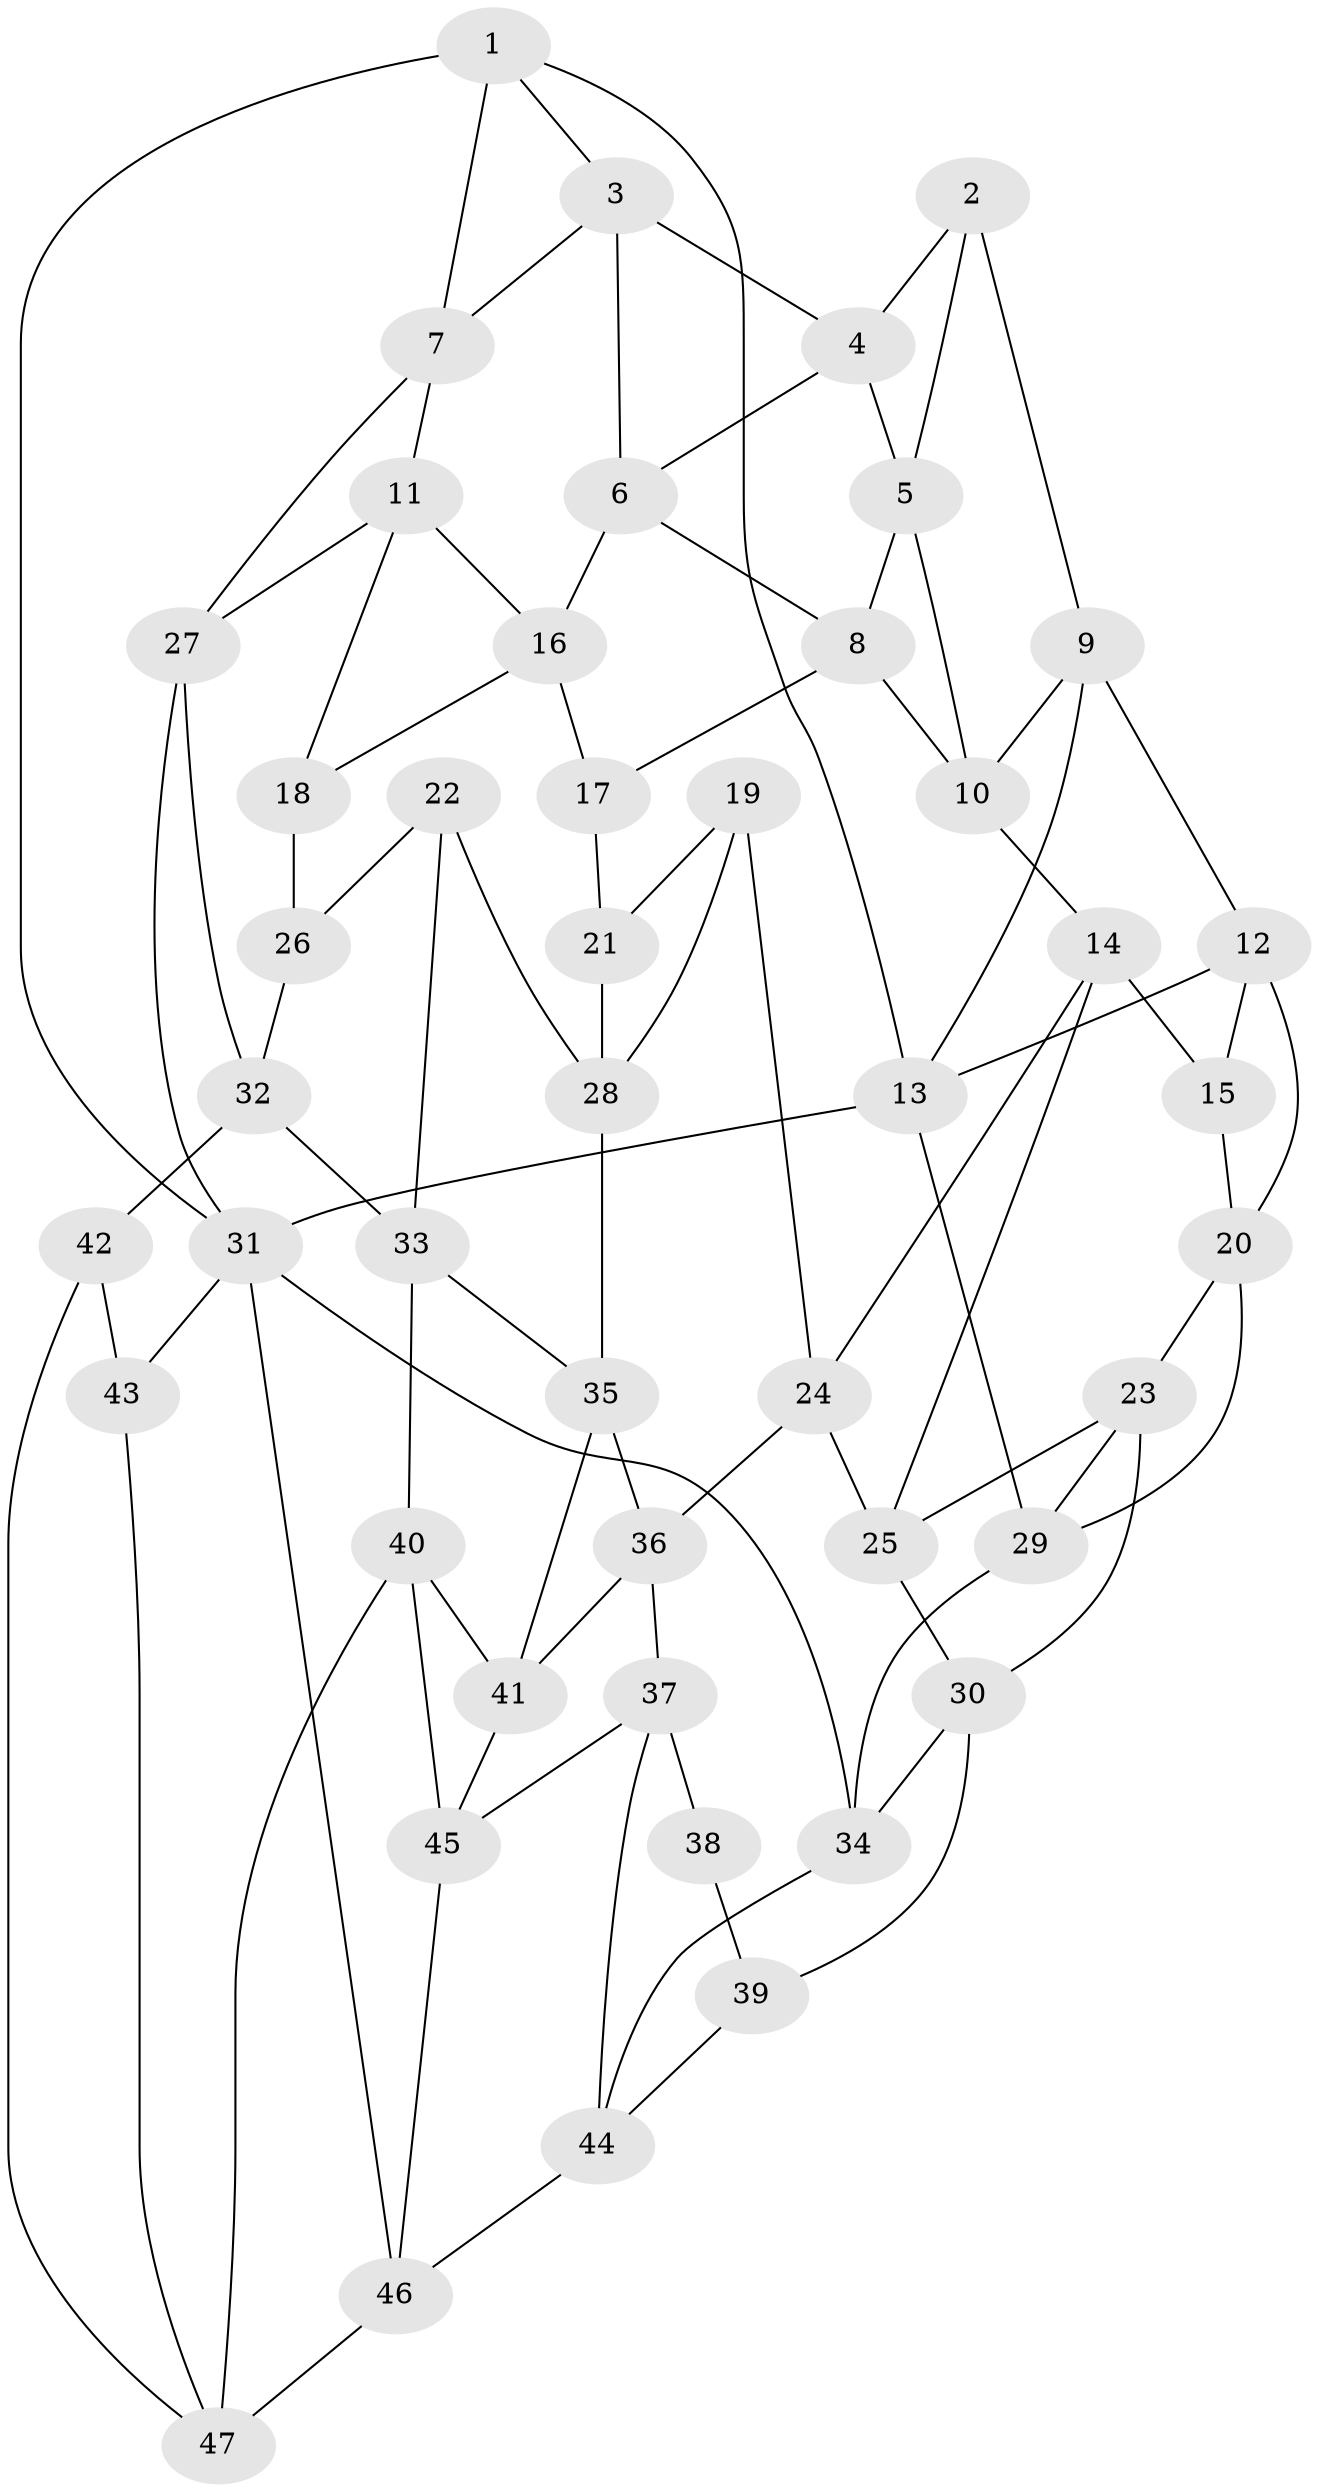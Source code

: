 // original degree distribution, {3: 0.022222222222222223, 6: 0.17777777777777778, 5: 0.6, 4: 0.2}
// Generated by graph-tools (version 1.1) at 2025/51/03/09/25 03:51:06]
// undirected, 47 vertices, 89 edges
graph export_dot {
graph [start="1"]
  node [color=gray90,style=filled];
  1;
  2;
  3;
  4;
  5;
  6;
  7;
  8;
  9;
  10;
  11;
  12;
  13;
  14;
  15;
  16;
  17;
  18;
  19;
  20;
  21;
  22;
  23;
  24;
  25;
  26;
  27;
  28;
  29;
  30;
  31;
  32;
  33;
  34;
  35;
  36;
  37;
  38;
  39;
  40;
  41;
  42;
  43;
  44;
  45;
  46;
  47;
  1 -- 3 [weight=1.0];
  1 -- 7 [weight=1.0];
  1 -- 13 [weight=1.0];
  1 -- 31 [weight=1.0];
  2 -- 4 [weight=1.0];
  2 -- 5 [weight=1.0];
  2 -- 9 [weight=1.0];
  3 -- 4 [weight=1.0];
  3 -- 6 [weight=1.0];
  3 -- 7 [weight=1.0];
  4 -- 5 [weight=1.0];
  4 -- 6 [weight=1.0];
  5 -- 8 [weight=1.0];
  5 -- 10 [weight=1.0];
  6 -- 8 [weight=1.0];
  6 -- 16 [weight=1.0];
  7 -- 11 [weight=1.0];
  7 -- 27 [weight=1.0];
  8 -- 10 [weight=1.0];
  8 -- 17 [weight=1.0];
  9 -- 10 [weight=1.0];
  9 -- 12 [weight=1.0];
  9 -- 13 [weight=1.0];
  10 -- 14 [weight=1.0];
  11 -- 16 [weight=1.0];
  11 -- 18 [weight=1.0];
  11 -- 27 [weight=1.0];
  12 -- 13 [weight=1.0];
  12 -- 15 [weight=1.0];
  12 -- 20 [weight=1.0];
  13 -- 29 [weight=1.0];
  13 -- 31 [weight=1.0];
  14 -- 15 [weight=1.0];
  14 -- 24 [weight=1.0];
  14 -- 25 [weight=1.0];
  15 -- 20 [weight=1.0];
  16 -- 17 [weight=1.0];
  16 -- 18 [weight=1.0];
  17 -- 21 [weight=2.0];
  18 -- 26 [weight=2.0];
  19 -- 21 [weight=1.0];
  19 -- 24 [weight=1.0];
  19 -- 28 [weight=1.0];
  20 -- 23 [weight=1.0];
  20 -- 29 [weight=1.0];
  21 -- 28 [weight=1.0];
  22 -- 26 [weight=1.0];
  22 -- 28 [weight=1.0];
  22 -- 33 [weight=1.0];
  23 -- 25 [weight=1.0];
  23 -- 29 [weight=1.0];
  23 -- 30 [weight=1.0];
  24 -- 25 [weight=1.0];
  24 -- 36 [weight=1.0];
  25 -- 30 [weight=1.0];
  26 -- 32 [weight=1.0];
  27 -- 31 [weight=1.0];
  27 -- 32 [weight=1.0];
  28 -- 35 [weight=1.0];
  29 -- 34 [weight=1.0];
  30 -- 34 [weight=1.0];
  30 -- 39 [weight=1.0];
  31 -- 34 [weight=1.0];
  31 -- 43 [weight=1.0];
  31 -- 46 [weight=1.0];
  32 -- 33 [weight=1.0];
  32 -- 42 [weight=1.0];
  33 -- 35 [weight=1.0];
  33 -- 40 [weight=1.0];
  34 -- 44 [weight=1.0];
  35 -- 36 [weight=1.0];
  35 -- 41 [weight=1.0];
  36 -- 37 [weight=1.0];
  36 -- 41 [weight=1.0];
  37 -- 38 [weight=1.0];
  37 -- 44 [weight=1.0];
  37 -- 45 [weight=1.0];
  38 -- 39 [weight=2.0];
  39 -- 44 [weight=1.0];
  40 -- 41 [weight=1.0];
  40 -- 45 [weight=1.0];
  40 -- 47 [weight=1.0];
  41 -- 45 [weight=1.0];
  42 -- 43 [weight=2.0];
  42 -- 47 [weight=1.0];
  43 -- 47 [weight=1.0];
  44 -- 46 [weight=1.0];
  45 -- 46 [weight=1.0];
  46 -- 47 [weight=1.0];
}

